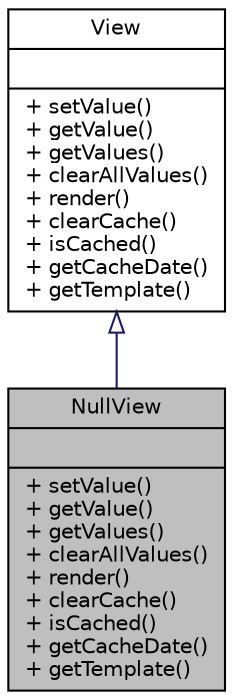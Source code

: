 digraph "NullView"
{
  edge [fontname="Helvetica",fontsize="10",labelfontname="Helvetica",labelfontsize="10"];
  node [fontname="Helvetica",fontsize="10",shape=record];
  Node0 [label="{NullView\n||+ setValue()\l+ getValue()\l+ getValues()\l+ clearAllValues()\l+ render()\l+ clearCache()\l+ isCached()\l+ getCacheDate()\l+ getTemplate()\l}",height=0.2,width=0.4,color="black", fillcolor="grey75", style="filled", fontcolor="black"];
  Node1 -> Node0 [dir="back",color="midnightblue",fontsize="10",style="solid",arrowtail="onormal",fontname="Helvetica"];
  Node1 [label="{View\n||+ setValue()\l+ getValue()\l+ getValues()\l+ clearAllValues()\l+ render()\l+ clearCache()\l+ isCached()\l+ getCacheDate()\l+ getTemplate()\l}",height=0.2,width=0.4,color="black", fillcolor="white", style="filled",URL="$interfacewcmf_1_1lib_1_1presentation_1_1view_1_1_view.html",tooltip="View defines the interface for all view implementations. "];
}
